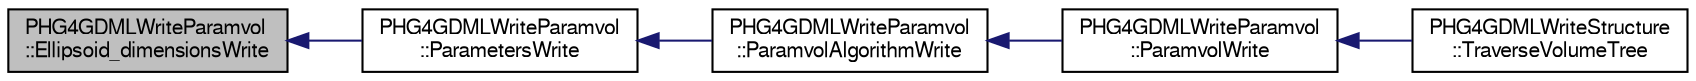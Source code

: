 digraph "PHG4GDMLWriteParamvol::Ellipsoid_dimensionsWrite"
{
  bgcolor="transparent";
  edge [fontname="FreeSans",fontsize="10",labelfontname="FreeSans",labelfontsize="10"];
  node [fontname="FreeSans",fontsize="10",shape=record];
  rankdir="LR";
  Node1 [label="PHG4GDMLWriteParamvol\l::Ellipsoid_dimensionsWrite",height=0.2,width=0.4,color="black", fillcolor="grey75", style="filled" fontcolor="black"];
  Node1 -> Node2 [dir="back",color="midnightblue",fontsize="10",style="solid",fontname="FreeSans"];
  Node2 [label="PHG4GDMLWriteParamvol\l::ParametersWrite",height=0.2,width=0.4,color="black",URL="$d8/dd9/classPHG4GDMLWriteParamvol.html#ac1ba363d8d334c018fa187f309858193"];
  Node2 -> Node3 [dir="back",color="midnightblue",fontsize="10",style="solid",fontname="FreeSans"];
  Node3 [label="PHG4GDMLWriteParamvol\l::ParamvolAlgorithmWrite",height=0.2,width=0.4,color="black",URL="$d8/dd9/classPHG4GDMLWriteParamvol.html#a3b3e03b3d2ce50bd3de5a9a68f314495"];
  Node3 -> Node4 [dir="back",color="midnightblue",fontsize="10",style="solid",fontname="FreeSans"];
  Node4 [label="PHG4GDMLWriteParamvol\l::ParamvolWrite",height=0.2,width=0.4,color="black",URL="$d8/dd9/classPHG4GDMLWriteParamvol.html#a93a2dff92e3409e4fe71b661e584afd1"];
  Node4 -> Node5 [dir="back",color="midnightblue",fontsize="10",style="solid",fontname="FreeSans"];
  Node5 [label="PHG4GDMLWriteStructure\l::TraverseVolumeTree",height=0.2,width=0.4,color="black",URL="$d2/d72/classPHG4GDMLWriteStructure.html#a957c6f2d283732660e3eb9c41b982048"];
}
